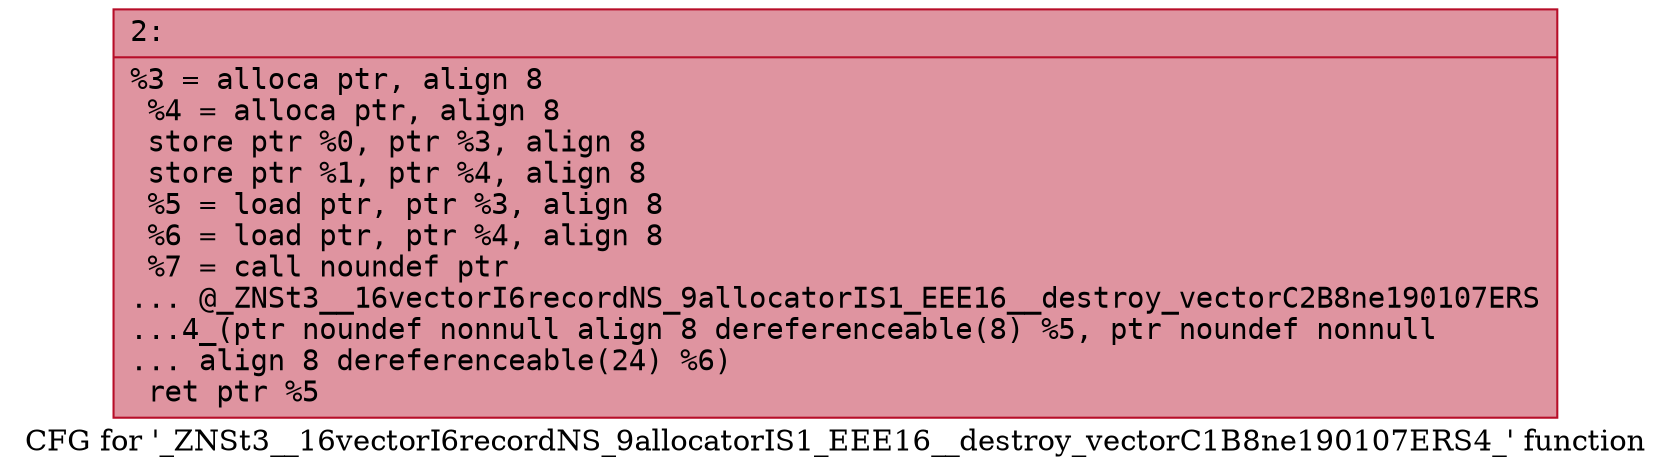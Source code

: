 digraph "CFG for '_ZNSt3__16vectorI6recordNS_9allocatorIS1_EEE16__destroy_vectorC1B8ne190107ERS4_' function" {
	label="CFG for '_ZNSt3__16vectorI6recordNS_9allocatorIS1_EEE16__destroy_vectorC1B8ne190107ERS4_' function";

	Node0x60000177eb20 [shape=record,color="#b70d28ff", style=filled, fillcolor="#b70d2870" fontname="Courier",label="{2:\l|  %3 = alloca ptr, align 8\l  %4 = alloca ptr, align 8\l  store ptr %0, ptr %3, align 8\l  store ptr %1, ptr %4, align 8\l  %5 = load ptr, ptr %3, align 8\l  %6 = load ptr, ptr %4, align 8\l  %7 = call noundef ptr\l... @_ZNSt3__16vectorI6recordNS_9allocatorIS1_EEE16__destroy_vectorC2B8ne190107ERS\l...4_(ptr noundef nonnull align 8 dereferenceable(8) %5, ptr noundef nonnull\l... align 8 dereferenceable(24) %6)\l  ret ptr %5\l}"];
}
